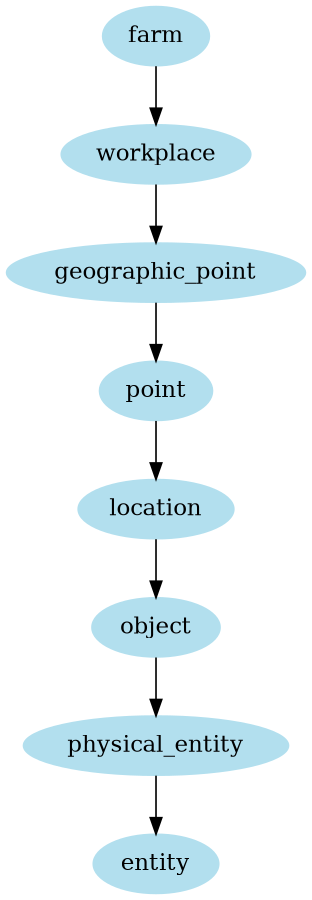 digraph unix {
	node [color=lightblue2 style=filled]
	size="6,6"
	farm -> workplace
	workplace -> geographic_point
	geographic_point -> point
	point -> location
	location -> object
	object -> physical_entity
	physical_entity -> entity
}
